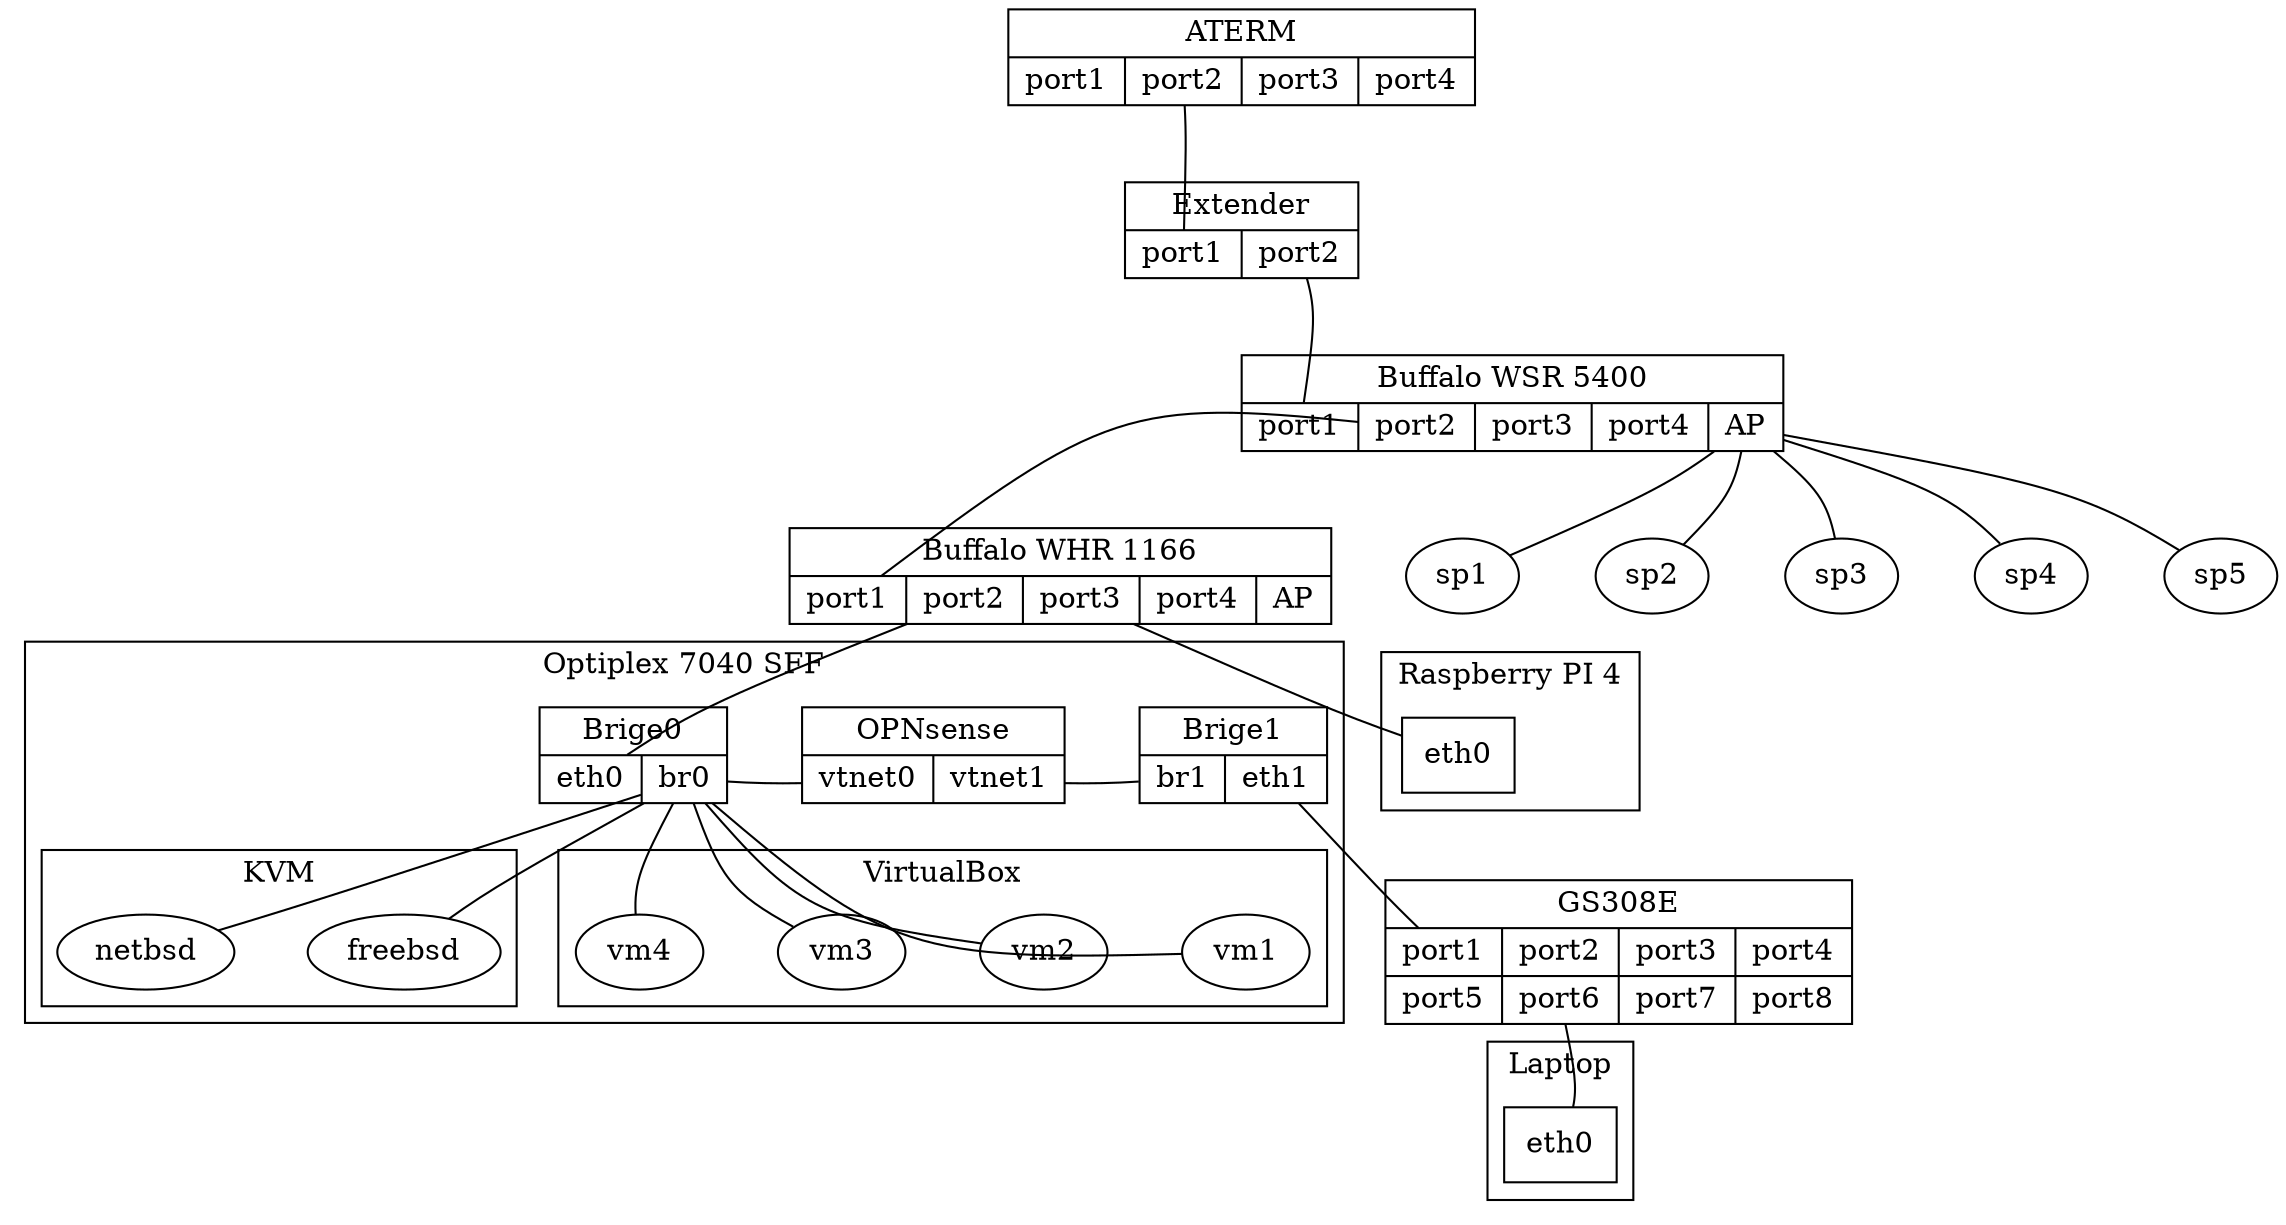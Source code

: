 graph mynetwork
{
    graph [nodesep=0.5,ranksep=0.50];
    splines=curved; // good
    //splines=true; // not good

    //layout=fdp;

    // https://stackoverflow.com/questions/44274518/how-can-i-control-within-level-node-order-in-graphvizs-dot

    /*
    rank1 [style=invisible];
    rank2 [style=invisible];
    
    rank1 -- rank2 [color=black];
    */

  aterm [shape=record, label="{ATERM|{<port1>port1|<port2>port2|<port3>port3|<port4>port4}}"];

  extender [shape=record, label="{Extender|{<port1>port1|<port2>port2}}"];
  //extender [shape=record, label="{<port1>port1|Extender|<port2>port2}"];

  wsr [shape=record, label="{Buffalo WSR 5400|{<port1>port1|<port2>port2|<port3>port3|<port4>port4|<ap>AP}}"];

  whr [shape=record, label="{Buffalo WHR 1166|{<port1>port1|<port2>port2|<port3>port3|<port4>port4|<ap>AP}}"];

  subgraph cluster_desktop {
    label="Optiplex 7040 SFF";
    //node [shape=record];

    bridge0 [shape=record, label="{Brige0|{<eth0>eth0|<br0>br0}}"];
    bridge1 [shape=record, label="{Brige1|{<br1>br1|<eth1>eth1}}"];
 
    opnsense [shape=record, label="{OPNsense|{<vtnet0>vtnet0|<vtnet1>vtnet1}}"];

    { rank = same; bridge0; bridge1; opnsense; }
    bridge0 -- opnsense -- bridge1 [style=invisible];
 
    subgraph cluster_kvm{ 
      label="KVM";
      freebsd;
      netbsd;
    }
    

    subgraph cluster_VirtualBox {
      label="VirtualBox";
      vm1; vm2; vm3; vm4;
    }

    bridge0:br0 -- opnsense:vtnet0;
    //bridge1:br1 -- opnsense:vtnet1;
    opnsense:vtnet1 -- bridge1:br1;
    
  }
  
  //subgraph cluster_gs308e {
  //  label="NETGEAR 308E";
  //  node [shape=record];
    //gs308e [shape=record, label="{GS308E|{<port1>port1|<port2>port2|<port3>port3|<port4>port4|<port5>port5|<port6>port6|<port7>port7|<port8>port8}}"];
    gs308e [shape=record, label="{GS308E|{<port1>port1|<port2>port2|<port3>port3|<port4>port4}|{<port5>port5|<port6>port6|<port7>port7|<port8>port8}}"];
  //}

  subgraph cluster_laptop {
    label="Laptop";
    node [shape=record];
    node [label="eth0"] lt_eth0;
  }

  subgraph cluster_rpi {
    label="Raspberry PI 4";
    node [shape=record];
    node [label="eth0"] rpi_eth0;
  }
  
  aterm:port2 -- extender:port1;

  extender:port2 -- wsr:port1;

  wsr:port2 -- whr:port1;

  whr:port2 -- bridge0:eth0;

  bridge1:eth1 -- gs308e:port1;

  gs308e:port6 -- lt_eth0;

  bridge0:br0 -- { vm1 vm2 vm3 vm4 };
  
  wsr:ap -- { sp1 sp2 sp3 sp4 sp5 };

  bridge0:br0 -- { freebsd netbsd };

  whr:port3 -- { rpi_eth0 };
}

